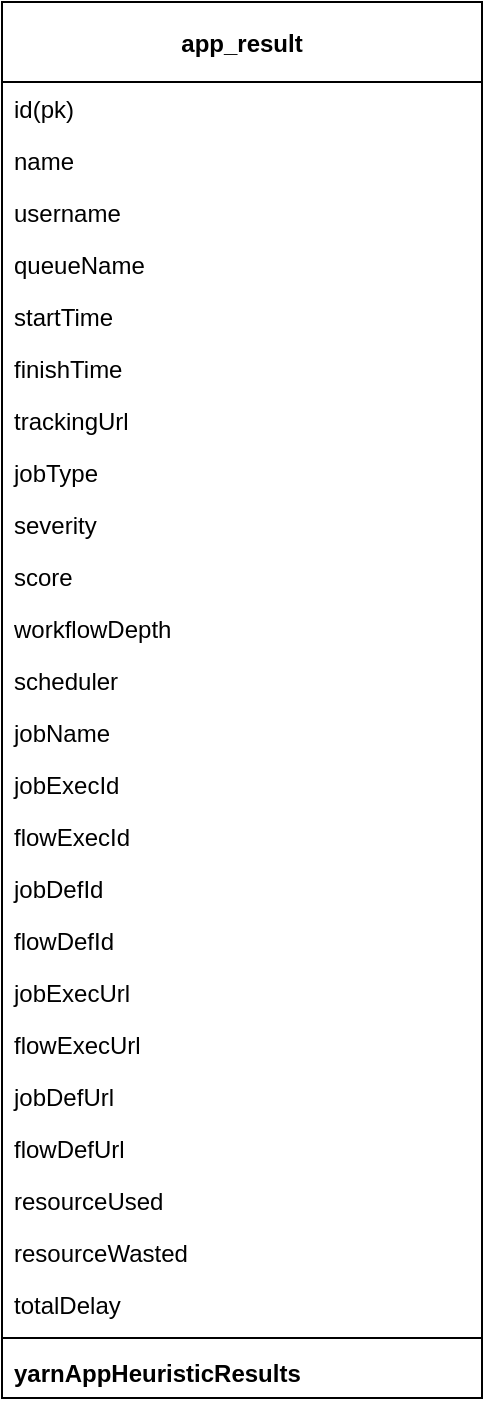 <mxfile version="13.6.6" type="github">
  <diagram id="GgDmbDa3wYtRSplLImFd" name="Page-1">
    <mxGraphModel dx="1426" dy="771" grid="1" gridSize="10" guides="1" tooltips="1" connect="1" arrows="1" fold="1" page="1" pageScale="1" pageWidth="1200" pageHeight="1920" math="0" shadow="0">
      <root>
        <mxCell id="0" />
        <mxCell id="1" parent="0" />
        <mxCell id="XCwWhrATh1QCpkpyE8fO-1" value="app_result" style="swimlane;fontStyle=1;align=center;verticalAlign=middle;childLayout=stackLayout;horizontal=1;startSize=40;horizontalStack=0;resizeParent=1;resizeParentMax=0;resizeLast=0;collapsible=1;marginBottom=0;" vertex="1" parent="1">
          <mxGeometry x="130" y="50" width="240" height="698" as="geometry" />
        </mxCell>
        <mxCell id="XCwWhrATh1QCpkpyE8fO-2" value="id(pk)" style="text;strokeColor=none;fillColor=none;align=left;verticalAlign=top;spacingLeft=4;spacingRight=4;overflow=hidden;rotatable=0;points=[[0,0.5],[1,0.5]];portConstraint=eastwest;" vertex="1" parent="XCwWhrATh1QCpkpyE8fO-1">
          <mxGeometry y="40" width="240" height="26" as="geometry" />
        </mxCell>
        <mxCell id="XCwWhrATh1QCpkpyE8fO-3" value="name" style="text;strokeColor=none;fillColor=none;align=left;verticalAlign=top;spacingLeft=4;spacingRight=4;overflow=hidden;rotatable=0;points=[[0,0.5],[1,0.5]];portConstraint=eastwest;" vertex="1" parent="XCwWhrATh1QCpkpyE8fO-1">
          <mxGeometry y="66" width="240" height="26" as="geometry" />
        </mxCell>
        <mxCell id="XCwWhrATh1QCpkpyE8fO-4" value="username" style="text;strokeColor=none;fillColor=none;align=left;verticalAlign=top;spacingLeft=4;spacingRight=4;overflow=hidden;rotatable=0;points=[[0,0.5],[1,0.5]];portConstraint=eastwest;" vertex="1" parent="XCwWhrATh1QCpkpyE8fO-1">
          <mxGeometry y="92" width="240" height="26" as="geometry" />
        </mxCell>
        <mxCell id="XCwWhrATh1QCpkpyE8fO-5" value="queueName" style="text;strokeColor=none;fillColor=none;align=left;verticalAlign=top;spacingLeft=4;spacingRight=4;overflow=hidden;rotatable=0;points=[[0,0.5],[1,0.5]];portConstraint=eastwest;" vertex="1" parent="XCwWhrATh1QCpkpyE8fO-1">
          <mxGeometry y="118" width="240" height="26" as="geometry" />
        </mxCell>
        <mxCell id="XCwWhrATh1QCpkpyE8fO-6" value="startTime" style="text;strokeColor=none;fillColor=none;align=left;verticalAlign=top;spacingLeft=4;spacingRight=4;overflow=hidden;rotatable=0;points=[[0,0.5],[1,0.5]];portConstraint=eastwest;" vertex="1" parent="XCwWhrATh1QCpkpyE8fO-1">
          <mxGeometry y="144" width="240" height="26" as="geometry" />
        </mxCell>
        <mxCell id="XCwWhrATh1QCpkpyE8fO-7" value="finishTime" style="text;strokeColor=none;fillColor=none;align=left;verticalAlign=top;spacingLeft=4;spacingRight=4;overflow=hidden;rotatable=0;points=[[0,0.5],[1,0.5]];portConstraint=eastwest;" vertex="1" parent="XCwWhrATh1QCpkpyE8fO-1">
          <mxGeometry y="170" width="240" height="26" as="geometry" />
        </mxCell>
        <mxCell id="XCwWhrATh1QCpkpyE8fO-8" value="trackingUrl" style="text;strokeColor=none;fillColor=none;align=left;verticalAlign=top;spacingLeft=4;spacingRight=4;overflow=hidden;rotatable=0;points=[[0,0.5],[1,0.5]];portConstraint=eastwest;" vertex="1" parent="XCwWhrATh1QCpkpyE8fO-1">
          <mxGeometry y="196" width="240" height="26" as="geometry" />
        </mxCell>
        <mxCell id="XCwWhrATh1QCpkpyE8fO-9" value="jobType" style="text;strokeColor=none;fillColor=none;align=left;verticalAlign=top;spacingLeft=4;spacingRight=4;overflow=hidden;rotatable=0;points=[[0,0.5],[1,0.5]];portConstraint=eastwest;" vertex="1" parent="XCwWhrATh1QCpkpyE8fO-1">
          <mxGeometry y="222" width="240" height="26" as="geometry" />
        </mxCell>
        <mxCell id="XCwWhrATh1QCpkpyE8fO-10" value="severity" style="text;strokeColor=none;fillColor=none;align=left;verticalAlign=top;spacingLeft=4;spacingRight=4;overflow=hidden;rotatable=0;points=[[0,0.5],[1,0.5]];portConstraint=eastwest;" vertex="1" parent="XCwWhrATh1QCpkpyE8fO-1">
          <mxGeometry y="248" width="240" height="26" as="geometry" />
        </mxCell>
        <mxCell id="XCwWhrATh1QCpkpyE8fO-11" value="score" style="text;strokeColor=none;fillColor=none;align=left;verticalAlign=top;spacingLeft=4;spacingRight=4;overflow=hidden;rotatable=0;points=[[0,0.5],[1,0.5]];portConstraint=eastwest;" vertex="1" parent="XCwWhrATh1QCpkpyE8fO-1">
          <mxGeometry y="274" width="240" height="26" as="geometry" />
        </mxCell>
        <mxCell id="XCwWhrATh1QCpkpyE8fO-12" value="workflowDepth" style="text;strokeColor=none;fillColor=none;align=left;verticalAlign=top;spacingLeft=4;spacingRight=4;overflow=hidden;rotatable=0;points=[[0,0.5],[1,0.5]];portConstraint=eastwest;" vertex="1" parent="XCwWhrATh1QCpkpyE8fO-1">
          <mxGeometry y="300" width="240" height="26" as="geometry" />
        </mxCell>
        <mxCell id="XCwWhrATh1QCpkpyE8fO-13" value="scheduler" style="text;strokeColor=none;fillColor=none;align=left;verticalAlign=top;spacingLeft=4;spacingRight=4;overflow=hidden;rotatable=0;points=[[0,0.5],[1,0.5]];portConstraint=eastwest;" vertex="1" parent="XCwWhrATh1QCpkpyE8fO-1">
          <mxGeometry y="326" width="240" height="26" as="geometry" />
        </mxCell>
        <mxCell id="XCwWhrATh1QCpkpyE8fO-14" value="jobName" style="text;strokeColor=none;fillColor=none;align=left;verticalAlign=top;spacingLeft=4;spacingRight=4;overflow=hidden;rotatable=0;points=[[0,0.5],[1,0.5]];portConstraint=eastwest;" vertex="1" parent="XCwWhrATh1QCpkpyE8fO-1">
          <mxGeometry y="352" width="240" height="26" as="geometry" />
        </mxCell>
        <mxCell id="XCwWhrATh1QCpkpyE8fO-15" value="jobExecId" style="text;strokeColor=none;fillColor=none;align=left;verticalAlign=top;spacingLeft=4;spacingRight=4;overflow=hidden;rotatable=0;points=[[0,0.5],[1,0.5]];portConstraint=eastwest;" vertex="1" parent="XCwWhrATh1QCpkpyE8fO-1">
          <mxGeometry y="378" width="240" height="26" as="geometry" />
        </mxCell>
        <mxCell id="XCwWhrATh1QCpkpyE8fO-16" value="flowExecId" style="text;strokeColor=none;fillColor=none;align=left;verticalAlign=top;spacingLeft=4;spacingRight=4;overflow=hidden;rotatable=0;points=[[0,0.5],[1,0.5]];portConstraint=eastwest;" vertex="1" parent="XCwWhrATh1QCpkpyE8fO-1">
          <mxGeometry y="404" width="240" height="26" as="geometry" />
        </mxCell>
        <mxCell id="XCwWhrATh1QCpkpyE8fO-17" value="jobDefId" style="text;strokeColor=none;fillColor=none;align=left;verticalAlign=top;spacingLeft=4;spacingRight=4;overflow=hidden;rotatable=0;points=[[0,0.5],[1,0.5]];portConstraint=eastwest;" vertex="1" parent="XCwWhrATh1QCpkpyE8fO-1">
          <mxGeometry y="430" width="240" height="26" as="geometry" />
        </mxCell>
        <mxCell id="XCwWhrATh1QCpkpyE8fO-18" value="flowDefId" style="text;strokeColor=none;fillColor=none;align=left;verticalAlign=top;spacingLeft=4;spacingRight=4;overflow=hidden;rotatable=0;points=[[0,0.5],[1,0.5]];portConstraint=eastwest;" vertex="1" parent="XCwWhrATh1QCpkpyE8fO-1">
          <mxGeometry y="456" width="240" height="26" as="geometry" />
        </mxCell>
        <mxCell id="XCwWhrATh1QCpkpyE8fO-19" value="jobExecUrl" style="text;strokeColor=none;fillColor=none;align=left;verticalAlign=top;spacingLeft=4;spacingRight=4;overflow=hidden;rotatable=0;points=[[0,0.5],[1,0.5]];portConstraint=eastwest;" vertex="1" parent="XCwWhrATh1QCpkpyE8fO-1">
          <mxGeometry y="482" width="240" height="26" as="geometry" />
        </mxCell>
        <mxCell id="XCwWhrATh1QCpkpyE8fO-20" value="flowExecUrl" style="text;strokeColor=none;fillColor=none;align=left;verticalAlign=top;spacingLeft=4;spacingRight=4;overflow=hidden;rotatable=0;points=[[0,0.5],[1,0.5]];portConstraint=eastwest;" vertex="1" parent="XCwWhrATh1QCpkpyE8fO-1">
          <mxGeometry y="508" width="240" height="26" as="geometry" />
        </mxCell>
        <mxCell id="XCwWhrATh1QCpkpyE8fO-21" value="jobDefUrl" style="text;strokeColor=none;fillColor=none;align=left;verticalAlign=top;spacingLeft=4;spacingRight=4;overflow=hidden;rotatable=0;points=[[0,0.5],[1,0.5]];portConstraint=eastwest;" vertex="1" parent="XCwWhrATh1QCpkpyE8fO-1">
          <mxGeometry y="534" width="240" height="26" as="geometry" />
        </mxCell>
        <mxCell id="XCwWhrATh1QCpkpyE8fO-22" value="flowDefUrl" style="text;strokeColor=none;fillColor=none;align=left;verticalAlign=top;spacingLeft=4;spacingRight=4;overflow=hidden;rotatable=0;points=[[0,0.5],[1,0.5]];portConstraint=eastwest;" vertex="1" parent="XCwWhrATh1QCpkpyE8fO-1">
          <mxGeometry y="560" width="240" height="26" as="geometry" />
        </mxCell>
        <mxCell id="XCwWhrATh1QCpkpyE8fO-23" value="resourceUsed" style="text;strokeColor=none;fillColor=none;align=left;verticalAlign=top;spacingLeft=4;spacingRight=4;overflow=hidden;rotatable=0;points=[[0,0.5],[1,0.5]];portConstraint=eastwest;" vertex="1" parent="XCwWhrATh1QCpkpyE8fO-1">
          <mxGeometry y="586" width="240" height="26" as="geometry" />
        </mxCell>
        <mxCell id="XCwWhrATh1QCpkpyE8fO-24" value="resourceWasted" style="text;strokeColor=none;fillColor=none;align=left;verticalAlign=top;spacingLeft=4;spacingRight=4;overflow=hidden;rotatable=0;points=[[0,0.5],[1,0.5]];portConstraint=eastwest;" vertex="1" parent="XCwWhrATh1QCpkpyE8fO-1">
          <mxGeometry y="612" width="240" height="26" as="geometry" />
        </mxCell>
        <mxCell id="XCwWhrATh1QCpkpyE8fO-25" value="totalDelay" style="text;strokeColor=none;fillColor=none;align=left;verticalAlign=top;spacingLeft=4;spacingRight=4;overflow=hidden;rotatable=0;points=[[0,0.5],[1,0.5]];portConstraint=eastwest;" vertex="1" parent="XCwWhrATh1QCpkpyE8fO-1">
          <mxGeometry y="638" width="240" height="26" as="geometry" />
        </mxCell>
        <mxCell id="XCwWhrATh1QCpkpyE8fO-26" value="" style="line;strokeWidth=1;fillColor=none;align=left;verticalAlign=middle;spacingTop=-1;spacingLeft=3;spacingRight=3;rotatable=0;labelPosition=right;points=[];portConstraint=eastwest;" vertex="1" parent="XCwWhrATh1QCpkpyE8fO-1">
          <mxGeometry y="664" width="240" height="8" as="geometry" />
        </mxCell>
        <mxCell id="XCwWhrATh1QCpkpyE8fO-27" value="yarnAppHeuristicResults" style="text;strokeColor=none;fillColor=none;align=left;verticalAlign=top;spacingLeft=4;spacingRight=4;overflow=hidden;rotatable=0;points=[[0,0.5],[1,0.5]];portConstraint=eastwest;fontStyle=1" vertex="1" parent="XCwWhrATh1QCpkpyE8fO-1">
          <mxGeometry y="672" width="240" height="26" as="geometry" />
        </mxCell>
      </root>
    </mxGraphModel>
  </diagram>
</mxfile>
